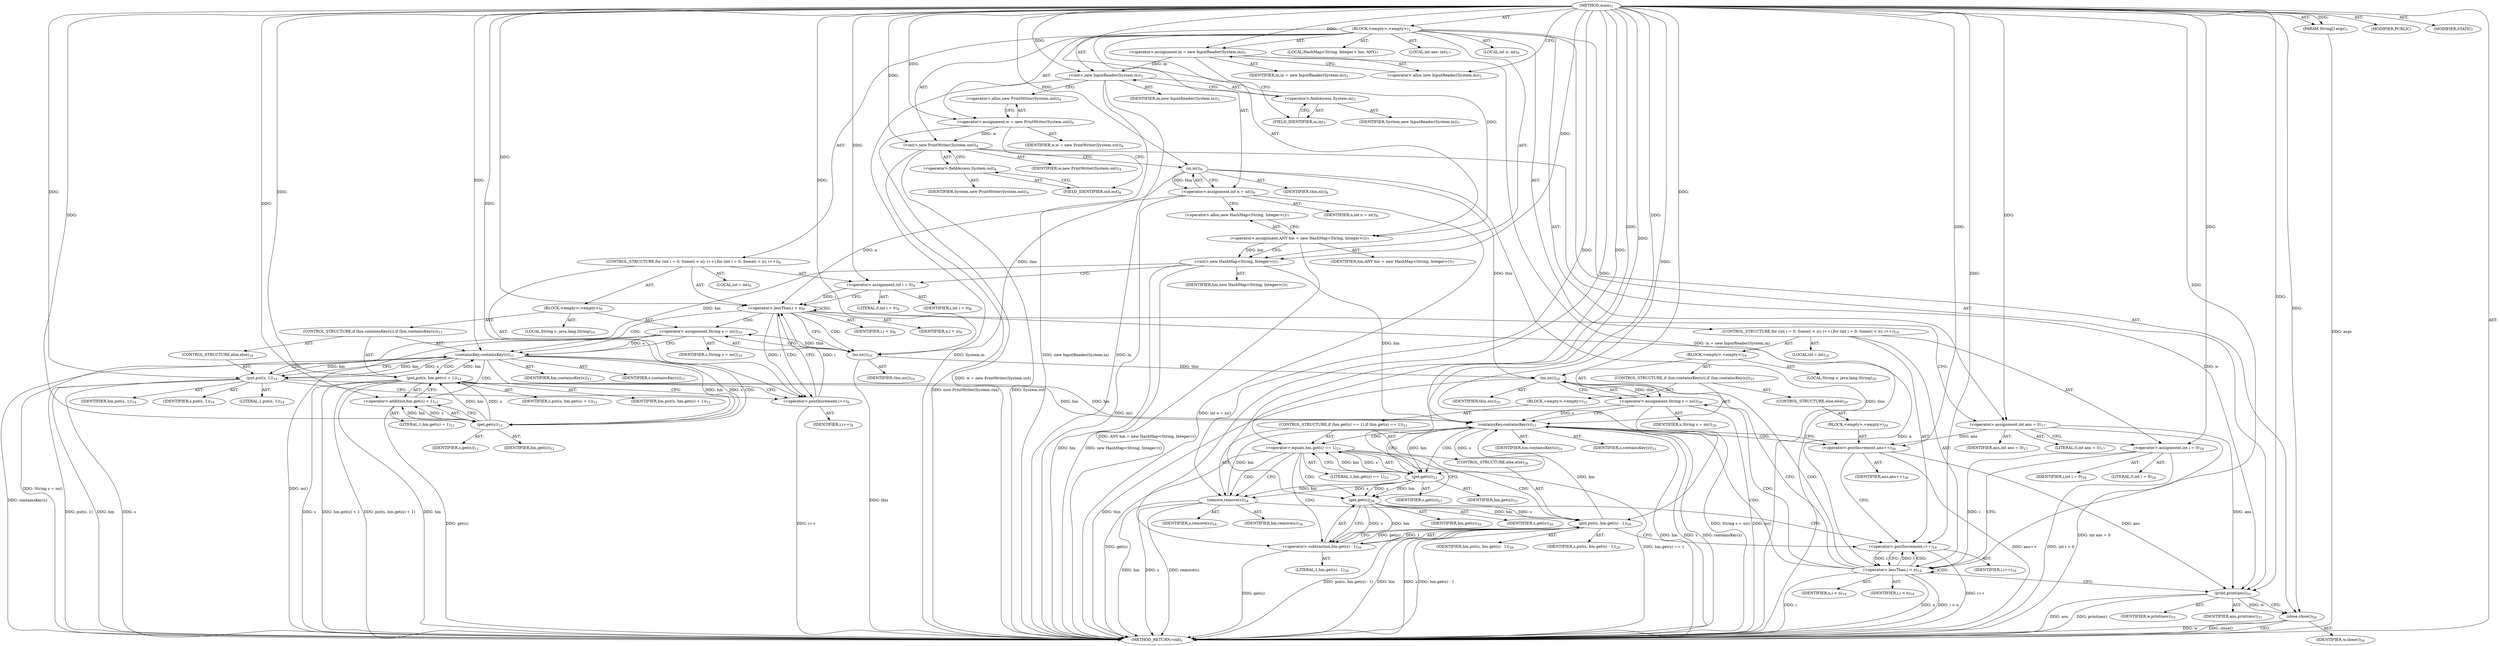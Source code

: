 digraph "main" {  
"19" [label = <(METHOD,main)<SUB>1</SUB>> ]
"20" [label = <(PARAM,String[] args)<SUB>1</SUB>> ]
"21" [label = <(BLOCK,&lt;empty&gt;,&lt;empty&gt;)<SUB>2</SUB>> ]
"22" [label = <(&lt;operator&gt;.assignment,in = new InputReader(System.in))<SUB>3</SUB>> ]
"23" [label = <(IDENTIFIER,in,in = new InputReader(System.in))<SUB>3</SUB>> ]
"24" [label = <(&lt;operator&gt;.alloc,new InputReader(System.in))<SUB>3</SUB>> ]
"25" [label = <(&lt;init&gt;,new InputReader(System.in))<SUB>3</SUB>> ]
"26" [label = <(IDENTIFIER,in,new InputReader(System.in))<SUB>3</SUB>> ]
"27" [label = <(&lt;operator&gt;.fieldAccess,System.in)<SUB>3</SUB>> ]
"28" [label = <(IDENTIFIER,System,new InputReader(System.in))<SUB>3</SUB>> ]
"29" [label = <(FIELD_IDENTIFIER,in,in)<SUB>3</SUB>> ]
"30" [label = <(&lt;operator&gt;.assignment,w = new PrintWriter(System.out))<SUB>4</SUB>> ]
"31" [label = <(IDENTIFIER,w,w = new PrintWriter(System.out))<SUB>4</SUB>> ]
"32" [label = <(&lt;operator&gt;.alloc,new PrintWriter(System.out))<SUB>4</SUB>> ]
"33" [label = <(&lt;init&gt;,new PrintWriter(System.out))<SUB>4</SUB>> ]
"34" [label = <(IDENTIFIER,w,new PrintWriter(System.out))<SUB>4</SUB>> ]
"35" [label = <(&lt;operator&gt;.fieldAccess,System.out)<SUB>4</SUB>> ]
"36" [label = <(IDENTIFIER,System,new PrintWriter(System.out))<SUB>4</SUB>> ]
"37" [label = <(FIELD_IDENTIFIER,out,out)<SUB>4</SUB>> ]
"38" [label = <(LOCAL,int n: int)<SUB>6</SUB>> ]
"39" [label = <(&lt;operator&gt;.assignment,int n = ni())<SUB>6</SUB>> ]
"40" [label = <(IDENTIFIER,n,int n = ni())<SUB>6</SUB>> ]
"41" [label = <(ni,ni())<SUB>6</SUB>> ]
"42" [label = <(IDENTIFIER,this,ni())<SUB>6</SUB>> ]
"4" [label = <(LOCAL,HashMap&lt;String, Integer&gt; hm: ANY)<SUB>7</SUB>> ]
"43" [label = <(&lt;operator&gt;.assignment,ANY hm = new HashMap&lt;String, Integer&gt;())<SUB>7</SUB>> ]
"44" [label = <(IDENTIFIER,hm,ANY hm = new HashMap&lt;String, Integer&gt;())<SUB>7</SUB>> ]
"45" [label = <(&lt;operator&gt;.alloc,new HashMap&lt;String, Integer&gt;())<SUB>7</SUB>> ]
"46" [label = <(&lt;init&gt;,new HashMap&lt;String, Integer&gt;())<SUB>7</SUB>> ]
"3" [label = <(IDENTIFIER,hm,new HashMap&lt;String, Integer&gt;())<SUB>7</SUB>> ]
"47" [label = <(CONTROL_STRUCTURE,for (int i = 0; Some(i &lt; n); i++),for (int i = 0; Some(i &lt; n); i++))<SUB>8</SUB>> ]
"48" [label = <(LOCAL,int i: int)<SUB>8</SUB>> ]
"49" [label = <(&lt;operator&gt;.assignment,int i = 0)<SUB>8</SUB>> ]
"50" [label = <(IDENTIFIER,i,int i = 0)<SUB>8</SUB>> ]
"51" [label = <(LITERAL,0,int i = 0)<SUB>8</SUB>> ]
"52" [label = <(&lt;operator&gt;.lessThan,i &lt; n)<SUB>8</SUB>> ]
"53" [label = <(IDENTIFIER,i,i &lt; n)<SUB>8</SUB>> ]
"54" [label = <(IDENTIFIER,n,i &lt; n)<SUB>8</SUB>> ]
"55" [label = <(&lt;operator&gt;.postIncrement,i++)<SUB>8</SUB>> ]
"56" [label = <(IDENTIFIER,i,i++)<SUB>8</SUB>> ]
"57" [label = <(BLOCK,&lt;empty&gt;,&lt;empty&gt;)<SUB>9</SUB>> ]
"58" [label = <(LOCAL,String s: java.lang.String)<SUB>10</SUB>> ]
"59" [label = <(&lt;operator&gt;.assignment,String s = ns())<SUB>10</SUB>> ]
"60" [label = <(IDENTIFIER,s,String s = ns())<SUB>10</SUB>> ]
"61" [label = <(ns,ns())<SUB>10</SUB>> ]
"62" [label = <(IDENTIFIER,this,ns())<SUB>10</SUB>> ]
"63" [label = <(CONTROL_STRUCTURE,if (hm.containsKey(s)),if (hm.containsKey(s)))<SUB>11</SUB>> ]
"64" [label = <(containsKey,containsKey(s))<SUB>11</SUB>> ]
"65" [label = <(IDENTIFIER,hm,containsKey(s))<SUB>11</SUB>> ]
"66" [label = <(IDENTIFIER,s,containsKey(s))<SUB>11</SUB>> ]
"67" [label = <(put,put(s, hm.get(s) + 1))<SUB>12</SUB>> ]
"68" [label = <(IDENTIFIER,hm,put(s, hm.get(s) + 1))<SUB>12</SUB>> ]
"69" [label = <(IDENTIFIER,s,put(s, hm.get(s) + 1))<SUB>12</SUB>> ]
"70" [label = <(&lt;operator&gt;.addition,hm.get(s) + 1)<SUB>12</SUB>> ]
"71" [label = <(get,get(s))<SUB>12</SUB>> ]
"72" [label = <(IDENTIFIER,hm,get(s))<SUB>12</SUB>> ]
"73" [label = <(IDENTIFIER,s,get(s))<SUB>12</SUB>> ]
"74" [label = <(LITERAL,1,hm.get(s) + 1)<SUB>12</SUB>> ]
"75" [label = <(CONTROL_STRUCTURE,else,else)<SUB>14</SUB>> ]
"76" [label = <(put,put(s, 1))<SUB>14</SUB>> ]
"77" [label = <(IDENTIFIER,hm,put(s, 1))<SUB>14</SUB>> ]
"78" [label = <(IDENTIFIER,s,put(s, 1))<SUB>14</SUB>> ]
"79" [label = <(LITERAL,1,put(s, 1))<SUB>14</SUB>> ]
"80" [label = <(LOCAL,int ans: int)<SUB>17</SUB>> ]
"81" [label = <(&lt;operator&gt;.assignment,int ans = 0)<SUB>17</SUB>> ]
"82" [label = <(IDENTIFIER,ans,int ans = 0)<SUB>17</SUB>> ]
"83" [label = <(LITERAL,0,int ans = 0)<SUB>17</SUB>> ]
"84" [label = <(CONTROL_STRUCTURE,for (int i = 0; Some(i &lt; n); i++),for (int i = 0; Some(i &lt; n); i++))<SUB>18</SUB>> ]
"85" [label = <(LOCAL,int i: int)<SUB>18</SUB>> ]
"86" [label = <(&lt;operator&gt;.assignment,int i = 0)<SUB>18</SUB>> ]
"87" [label = <(IDENTIFIER,i,int i = 0)<SUB>18</SUB>> ]
"88" [label = <(LITERAL,0,int i = 0)<SUB>18</SUB>> ]
"89" [label = <(&lt;operator&gt;.lessThan,i &lt; n)<SUB>18</SUB>> ]
"90" [label = <(IDENTIFIER,i,i &lt; n)<SUB>18</SUB>> ]
"91" [label = <(IDENTIFIER,n,i &lt; n)<SUB>18</SUB>> ]
"92" [label = <(&lt;operator&gt;.postIncrement,i++)<SUB>18</SUB>> ]
"93" [label = <(IDENTIFIER,i,i++)<SUB>18</SUB>> ]
"94" [label = <(BLOCK,&lt;empty&gt;,&lt;empty&gt;)<SUB>19</SUB>> ]
"95" [label = <(LOCAL,String s: java.lang.String)<SUB>20</SUB>> ]
"96" [label = <(&lt;operator&gt;.assignment,String s = ns())<SUB>20</SUB>> ]
"97" [label = <(IDENTIFIER,s,String s = ns())<SUB>20</SUB>> ]
"98" [label = <(ns,ns())<SUB>20</SUB>> ]
"99" [label = <(IDENTIFIER,this,ns())<SUB>20</SUB>> ]
"100" [label = <(CONTROL_STRUCTURE,if (hm.containsKey(s)),if (hm.containsKey(s)))<SUB>21</SUB>> ]
"101" [label = <(containsKey,containsKey(s))<SUB>21</SUB>> ]
"102" [label = <(IDENTIFIER,hm,containsKey(s))<SUB>21</SUB>> ]
"103" [label = <(IDENTIFIER,s,containsKey(s))<SUB>21</SUB>> ]
"104" [label = <(BLOCK,&lt;empty&gt;,&lt;empty&gt;)<SUB>22</SUB>> ]
"105" [label = <(CONTROL_STRUCTURE,if (hm.get(s) == 1),if (hm.get(s) == 1))<SUB>23</SUB>> ]
"106" [label = <(&lt;operator&gt;.equals,hm.get(s) == 1)<SUB>23</SUB>> ]
"107" [label = <(get,get(s))<SUB>23</SUB>> ]
"108" [label = <(IDENTIFIER,hm,get(s))<SUB>23</SUB>> ]
"109" [label = <(IDENTIFIER,s,get(s))<SUB>23</SUB>> ]
"110" [label = <(LITERAL,1,hm.get(s) == 1)<SUB>23</SUB>> ]
"111" [label = <(remove,remove(s))<SUB>24</SUB>> ]
"112" [label = <(IDENTIFIER,hm,remove(s))<SUB>24</SUB>> ]
"113" [label = <(IDENTIFIER,s,remove(s))<SUB>24</SUB>> ]
"114" [label = <(CONTROL_STRUCTURE,else,else)<SUB>26</SUB>> ]
"115" [label = <(put,put(s, hm.get(s) - 1))<SUB>26</SUB>> ]
"116" [label = <(IDENTIFIER,hm,put(s, hm.get(s) - 1))<SUB>26</SUB>> ]
"117" [label = <(IDENTIFIER,s,put(s, hm.get(s) - 1))<SUB>26</SUB>> ]
"118" [label = <(&lt;operator&gt;.subtraction,hm.get(s) - 1)<SUB>26</SUB>> ]
"119" [label = <(get,get(s))<SUB>26</SUB>> ]
"120" [label = <(IDENTIFIER,hm,get(s))<SUB>26</SUB>> ]
"121" [label = <(IDENTIFIER,s,get(s))<SUB>26</SUB>> ]
"122" [label = <(LITERAL,1,hm.get(s) - 1)<SUB>26</SUB>> ]
"123" [label = <(CONTROL_STRUCTURE,else,else)<SUB>29</SUB>> ]
"124" [label = <(BLOCK,&lt;empty&gt;,&lt;empty&gt;)<SUB>29</SUB>> ]
"125" [label = <(&lt;operator&gt;.postIncrement,ans++)<SUB>30</SUB>> ]
"126" [label = <(IDENTIFIER,ans,ans++)<SUB>30</SUB>> ]
"127" [label = <(print,print(ans))<SUB>55</SUB>> ]
"128" [label = <(IDENTIFIER,w,print(ans))<SUB>55</SUB>> ]
"129" [label = <(IDENTIFIER,ans,print(ans))<SUB>55</SUB>> ]
"130" [label = <(close,close())<SUB>56</SUB>> ]
"131" [label = <(IDENTIFIER,w,close())<SUB>56</SUB>> ]
"132" [label = <(MODIFIER,PUBLIC)> ]
"133" [label = <(MODIFIER,STATIC)> ]
"134" [label = <(METHOD_RETURN,void)<SUB>1</SUB>> ]
  "19" -> "20"  [ label = "AST: "] 
  "19" -> "21"  [ label = "AST: "] 
  "19" -> "132"  [ label = "AST: "] 
  "19" -> "133"  [ label = "AST: "] 
  "19" -> "134"  [ label = "AST: "] 
  "21" -> "22"  [ label = "AST: "] 
  "21" -> "25"  [ label = "AST: "] 
  "21" -> "30"  [ label = "AST: "] 
  "21" -> "33"  [ label = "AST: "] 
  "21" -> "38"  [ label = "AST: "] 
  "21" -> "39"  [ label = "AST: "] 
  "21" -> "4"  [ label = "AST: "] 
  "21" -> "43"  [ label = "AST: "] 
  "21" -> "46"  [ label = "AST: "] 
  "21" -> "47"  [ label = "AST: "] 
  "21" -> "80"  [ label = "AST: "] 
  "21" -> "81"  [ label = "AST: "] 
  "21" -> "84"  [ label = "AST: "] 
  "21" -> "127"  [ label = "AST: "] 
  "21" -> "130"  [ label = "AST: "] 
  "22" -> "23"  [ label = "AST: "] 
  "22" -> "24"  [ label = "AST: "] 
  "25" -> "26"  [ label = "AST: "] 
  "25" -> "27"  [ label = "AST: "] 
  "27" -> "28"  [ label = "AST: "] 
  "27" -> "29"  [ label = "AST: "] 
  "30" -> "31"  [ label = "AST: "] 
  "30" -> "32"  [ label = "AST: "] 
  "33" -> "34"  [ label = "AST: "] 
  "33" -> "35"  [ label = "AST: "] 
  "35" -> "36"  [ label = "AST: "] 
  "35" -> "37"  [ label = "AST: "] 
  "39" -> "40"  [ label = "AST: "] 
  "39" -> "41"  [ label = "AST: "] 
  "41" -> "42"  [ label = "AST: "] 
  "43" -> "44"  [ label = "AST: "] 
  "43" -> "45"  [ label = "AST: "] 
  "46" -> "3"  [ label = "AST: "] 
  "47" -> "48"  [ label = "AST: "] 
  "47" -> "49"  [ label = "AST: "] 
  "47" -> "52"  [ label = "AST: "] 
  "47" -> "55"  [ label = "AST: "] 
  "47" -> "57"  [ label = "AST: "] 
  "49" -> "50"  [ label = "AST: "] 
  "49" -> "51"  [ label = "AST: "] 
  "52" -> "53"  [ label = "AST: "] 
  "52" -> "54"  [ label = "AST: "] 
  "55" -> "56"  [ label = "AST: "] 
  "57" -> "58"  [ label = "AST: "] 
  "57" -> "59"  [ label = "AST: "] 
  "57" -> "63"  [ label = "AST: "] 
  "59" -> "60"  [ label = "AST: "] 
  "59" -> "61"  [ label = "AST: "] 
  "61" -> "62"  [ label = "AST: "] 
  "63" -> "64"  [ label = "AST: "] 
  "63" -> "67"  [ label = "AST: "] 
  "63" -> "75"  [ label = "AST: "] 
  "64" -> "65"  [ label = "AST: "] 
  "64" -> "66"  [ label = "AST: "] 
  "67" -> "68"  [ label = "AST: "] 
  "67" -> "69"  [ label = "AST: "] 
  "67" -> "70"  [ label = "AST: "] 
  "70" -> "71"  [ label = "AST: "] 
  "70" -> "74"  [ label = "AST: "] 
  "71" -> "72"  [ label = "AST: "] 
  "71" -> "73"  [ label = "AST: "] 
  "75" -> "76"  [ label = "AST: "] 
  "76" -> "77"  [ label = "AST: "] 
  "76" -> "78"  [ label = "AST: "] 
  "76" -> "79"  [ label = "AST: "] 
  "81" -> "82"  [ label = "AST: "] 
  "81" -> "83"  [ label = "AST: "] 
  "84" -> "85"  [ label = "AST: "] 
  "84" -> "86"  [ label = "AST: "] 
  "84" -> "89"  [ label = "AST: "] 
  "84" -> "92"  [ label = "AST: "] 
  "84" -> "94"  [ label = "AST: "] 
  "86" -> "87"  [ label = "AST: "] 
  "86" -> "88"  [ label = "AST: "] 
  "89" -> "90"  [ label = "AST: "] 
  "89" -> "91"  [ label = "AST: "] 
  "92" -> "93"  [ label = "AST: "] 
  "94" -> "95"  [ label = "AST: "] 
  "94" -> "96"  [ label = "AST: "] 
  "94" -> "100"  [ label = "AST: "] 
  "96" -> "97"  [ label = "AST: "] 
  "96" -> "98"  [ label = "AST: "] 
  "98" -> "99"  [ label = "AST: "] 
  "100" -> "101"  [ label = "AST: "] 
  "100" -> "104"  [ label = "AST: "] 
  "100" -> "123"  [ label = "AST: "] 
  "101" -> "102"  [ label = "AST: "] 
  "101" -> "103"  [ label = "AST: "] 
  "104" -> "105"  [ label = "AST: "] 
  "105" -> "106"  [ label = "AST: "] 
  "105" -> "111"  [ label = "AST: "] 
  "105" -> "114"  [ label = "AST: "] 
  "106" -> "107"  [ label = "AST: "] 
  "106" -> "110"  [ label = "AST: "] 
  "107" -> "108"  [ label = "AST: "] 
  "107" -> "109"  [ label = "AST: "] 
  "111" -> "112"  [ label = "AST: "] 
  "111" -> "113"  [ label = "AST: "] 
  "114" -> "115"  [ label = "AST: "] 
  "115" -> "116"  [ label = "AST: "] 
  "115" -> "117"  [ label = "AST: "] 
  "115" -> "118"  [ label = "AST: "] 
  "118" -> "119"  [ label = "AST: "] 
  "118" -> "122"  [ label = "AST: "] 
  "119" -> "120"  [ label = "AST: "] 
  "119" -> "121"  [ label = "AST: "] 
  "123" -> "124"  [ label = "AST: "] 
  "124" -> "125"  [ label = "AST: "] 
  "125" -> "126"  [ label = "AST: "] 
  "127" -> "128"  [ label = "AST: "] 
  "127" -> "129"  [ label = "AST: "] 
  "130" -> "131"  [ label = "AST: "] 
  "22" -> "29"  [ label = "CFG: "] 
  "25" -> "32"  [ label = "CFG: "] 
  "30" -> "37"  [ label = "CFG: "] 
  "33" -> "41"  [ label = "CFG: "] 
  "39" -> "45"  [ label = "CFG: "] 
  "43" -> "46"  [ label = "CFG: "] 
  "46" -> "49"  [ label = "CFG: "] 
  "81" -> "86"  [ label = "CFG: "] 
  "127" -> "130"  [ label = "CFG: "] 
  "130" -> "134"  [ label = "CFG: "] 
  "24" -> "22"  [ label = "CFG: "] 
  "27" -> "25"  [ label = "CFG: "] 
  "32" -> "30"  [ label = "CFG: "] 
  "35" -> "33"  [ label = "CFG: "] 
  "41" -> "39"  [ label = "CFG: "] 
  "45" -> "43"  [ label = "CFG: "] 
  "49" -> "52"  [ label = "CFG: "] 
  "52" -> "61"  [ label = "CFG: "] 
  "52" -> "81"  [ label = "CFG: "] 
  "55" -> "52"  [ label = "CFG: "] 
  "86" -> "89"  [ label = "CFG: "] 
  "89" -> "98"  [ label = "CFG: "] 
  "89" -> "127"  [ label = "CFG: "] 
  "92" -> "89"  [ label = "CFG: "] 
  "29" -> "27"  [ label = "CFG: "] 
  "37" -> "35"  [ label = "CFG: "] 
  "59" -> "64"  [ label = "CFG: "] 
  "96" -> "101"  [ label = "CFG: "] 
  "61" -> "59"  [ label = "CFG: "] 
  "64" -> "71"  [ label = "CFG: "] 
  "64" -> "76"  [ label = "CFG: "] 
  "67" -> "55"  [ label = "CFG: "] 
  "98" -> "96"  [ label = "CFG: "] 
  "101" -> "107"  [ label = "CFG: "] 
  "101" -> "125"  [ label = "CFG: "] 
  "70" -> "67"  [ label = "CFG: "] 
  "76" -> "55"  [ label = "CFG: "] 
  "71" -> "70"  [ label = "CFG: "] 
  "106" -> "111"  [ label = "CFG: "] 
  "106" -> "119"  [ label = "CFG: "] 
  "111" -> "92"  [ label = "CFG: "] 
  "125" -> "92"  [ label = "CFG: "] 
  "107" -> "106"  [ label = "CFG: "] 
  "115" -> "92"  [ label = "CFG: "] 
  "118" -> "115"  [ label = "CFG: "] 
  "119" -> "118"  [ label = "CFG: "] 
  "19" -> "24"  [ label = "CFG: "] 
  "20" -> "134"  [ label = "DDG: args"] 
  "22" -> "134"  [ label = "DDG: in = new InputReader(System.in)"] 
  "25" -> "134"  [ label = "DDG: in"] 
  "25" -> "134"  [ label = "DDG: System.in"] 
  "25" -> "134"  [ label = "DDG: new InputReader(System.in)"] 
  "30" -> "134"  [ label = "DDG: w = new PrintWriter(System.out)"] 
  "33" -> "134"  [ label = "DDG: System.out"] 
  "33" -> "134"  [ label = "DDG: new PrintWriter(System.out)"] 
  "41" -> "134"  [ label = "DDG: this"] 
  "39" -> "134"  [ label = "DDG: ni()"] 
  "39" -> "134"  [ label = "DDG: int n = ni()"] 
  "43" -> "134"  [ label = "DDG: ANY hm = new HashMap&lt;String, Integer&gt;()"] 
  "46" -> "134"  [ label = "DDG: hm"] 
  "46" -> "134"  [ label = "DDG: new HashMap&lt;String, Integer&gt;()"] 
  "81" -> "134"  [ label = "DDG: int ans = 0"] 
  "86" -> "134"  [ label = "DDG: int i = 0"] 
  "89" -> "134"  [ label = "DDG: i"] 
  "89" -> "134"  [ label = "DDG: n"] 
  "89" -> "134"  [ label = "DDG: i &lt; n"] 
  "127" -> "134"  [ label = "DDG: ans"] 
  "127" -> "134"  [ label = "DDG: print(ans)"] 
  "130" -> "134"  [ label = "DDG: w"] 
  "130" -> "134"  [ label = "DDG: close()"] 
  "98" -> "134"  [ label = "DDG: this"] 
  "96" -> "134"  [ label = "DDG: ns()"] 
  "96" -> "134"  [ label = "DDG: String s = ns()"] 
  "101" -> "134"  [ label = "DDG: hm"] 
  "101" -> "134"  [ label = "DDG: s"] 
  "101" -> "134"  [ label = "DDG: containsKey(s)"] 
  "125" -> "134"  [ label = "DDG: ans++"] 
  "106" -> "134"  [ label = "DDG: get(s)"] 
  "106" -> "134"  [ label = "DDG: hm.get(s) == 1"] 
  "115" -> "134"  [ label = "DDG: hm"] 
  "115" -> "134"  [ label = "DDG: s"] 
  "118" -> "134"  [ label = "DDG: get(s)"] 
  "115" -> "134"  [ label = "DDG: hm.get(s) - 1"] 
  "115" -> "134"  [ label = "DDG: put(s, hm.get(s) - 1)"] 
  "111" -> "134"  [ label = "DDG: hm"] 
  "111" -> "134"  [ label = "DDG: s"] 
  "111" -> "134"  [ label = "DDG: remove(s)"] 
  "92" -> "134"  [ label = "DDG: i++"] 
  "61" -> "134"  [ label = "DDG: this"] 
  "59" -> "134"  [ label = "DDG: ns()"] 
  "59" -> "134"  [ label = "DDG: String s = ns()"] 
  "64" -> "134"  [ label = "DDG: containsKey(s)"] 
  "76" -> "134"  [ label = "DDG: hm"] 
  "76" -> "134"  [ label = "DDG: s"] 
  "76" -> "134"  [ label = "DDG: put(s, 1)"] 
  "67" -> "134"  [ label = "DDG: hm"] 
  "67" -> "134"  [ label = "DDG: s"] 
  "70" -> "134"  [ label = "DDG: get(s)"] 
  "67" -> "134"  [ label = "DDG: hm.get(s) + 1"] 
  "67" -> "134"  [ label = "DDG: put(s, hm.get(s) + 1)"] 
  "55" -> "134"  [ label = "DDG: i++"] 
  "19" -> "20"  [ label = "DDG: "] 
  "19" -> "22"  [ label = "DDG: "] 
  "19" -> "30"  [ label = "DDG: "] 
  "41" -> "39"  [ label = "DDG: this"] 
  "19" -> "43"  [ label = "DDG: "] 
  "19" -> "81"  [ label = "DDG: "] 
  "22" -> "25"  [ label = "DDG: in"] 
  "19" -> "25"  [ label = "DDG: "] 
  "30" -> "33"  [ label = "DDG: w"] 
  "19" -> "33"  [ label = "DDG: "] 
  "43" -> "46"  [ label = "DDG: hm"] 
  "19" -> "46"  [ label = "DDG: "] 
  "19" -> "49"  [ label = "DDG: "] 
  "19" -> "86"  [ label = "DDG: "] 
  "33" -> "127"  [ label = "DDG: w"] 
  "19" -> "127"  [ label = "DDG: "] 
  "81" -> "127"  [ label = "DDG: ans"] 
  "125" -> "127"  [ label = "DDG: ans"] 
  "127" -> "130"  [ label = "DDG: w"] 
  "19" -> "130"  [ label = "DDG: "] 
  "19" -> "41"  [ label = "DDG: "] 
  "49" -> "52"  [ label = "DDG: i"] 
  "55" -> "52"  [ label = "DDG: i"] 
  "19" -> "52"  [ label = "DDG: "] 
  "39" -> "52"  [ label = "DDG: n"] 
  "52" -> "55"  [ label = "DDG: i"] 
  "19" -> "55"  [ label = "DDG: "] 
  "61" -> "59"  [ label = "DDG: this"] 
  "86" -> "89"  [ label = "DDG: i"] 
  "92" -> "89"  [ label = "DDG: i"] 
  "19" -> "89"  [ label = "DDG: "] 
  "52" -> "89"  [ label = "DDG: n"] 
  "89" -> "92"  [ label = "DDG: i"] 
  "19" -> "92"  [ label = "DDG: "] 
  "98" -> "96"  [ label = "DDG: this"] 
  "41" -> "61"  [ label = "DDG: this"] 
  "19" -> "61"  [ label = "DDG: "] 
  "46" -> "64"  [ label = "DDG: hm"] 
  "76" -> "64"  [ label = "DDG: hm"] 
  "67" -> "64"  [ label = "DDG: hm"] 
  "19" -> "64"  [ label = "DDG: "] 
  "59" -> "64"  [ label = "DDG: s"] 
  "71" -> "67"  [ label = "DDG: hm"] 
  "19" -> "67"  [ label = "DDG: "] 
  "71" -> "67"  [ label = "DDG: s"] 
  "41" -> "98"  [ label = "DDG: this"] 
  "61" -> "98"  [ label = "DDG: this"] 
  "19" -> "98"  [ label = "DDG: "] 
  "46" -> "101"  [ label = "DDG: hm"] 
  "115" -> "101"  [ label = "DDG: hm"] 
  "111" -> "101"  [ label = "DDG: hm"] 
  "76" -> "101"  [ label = "DDG: hm"] 
  "67" -> "101"  [ label = "DDG: hm"] 
  "19" -> "101"  [ label = "DDG: "] 
  "96" -> "101"  [ label = "DDG: s"] 
  "71" -> "70"  [ label = "DDG: hm"] 
  "71" -> "70"  [ label = "DDG: s"] 
  "19" -> "70"  [ label = "DDG: "] 
  "64" -> "76"  [ label = "DDG: hm"] 
  "19" -> "76"  [ label = "DDG: "] 
  "64" -> "76"  [ label = "DDG: s"] 
  "64" -> "71"  [ label = "DDG: hm"] 
  "19" -> "71"  [ label = "DDG: "] 
  "64" -> "71"  [ label = "DDG: s"] 
  "107" -> "106"  [ label = "DDG: hm"] 
  "107" -> "106"  [ label = "DDG: s"] 
  "19" -> "106"  [ label = "DDG: "] 
  "107" -> "111"  [ label = "DDG: hm"] 
  "19" -> "111"  [ label = "DDG: "] 
  "107" -> "111"  [ label = "DDG: s"] 
  "81" -> "125"  [ label = "DDG: ans"] 
  "19" -> "125"  [ label = "DDG: "] 
  "101" -> "107"  [ label = "DDG: hm"] 
  "19" -> "107"  [ label = "DDG: "] 
  "101" -> "107"  [ label = "DDG: s"] 
  "119" -> "115"  [ label = "DDG: hm"] 
  "19" -> "115"  [ label = "DDG: "] 
  "119" -> "115"  [ label = "DDG: s"] 
  "118" -> "115"  [ label = "DDG: get(s)"] 
  "118" -> "115"  [ label = "DDG: 1"] 
  "119" -> "118"  [ label = "DDG: hm"] 
  "119" -> "118"  [ label = "DDG: s"] 
  "19" -> "118"  [ label = "DDG: "] 
  "107" -> "119"  [ label = "DDG: hm"] 
  "19" -> "119"  [ label = "DDG: "] 
  "107" -> "119"  [ label = "DDG: s"] 
  "52" -> "64"  [ label = "CDG: "] 
  "52" -> "52"  [ label = "CDG: "] 
  "52" -> "59"  [ label = "CDG: "] 
  "52" -> "61"  [ label = "CDG: "] 
  "52" -> "55"  [ label = "CDG: "] 
  "89" -> "96"  [ label = "CDG: "] 
  "89" -> "89"  [ label = "CDG: "] 
  "89" -> "98"  [ label = "CDG: "] 
  "89" -> "92"  [ label = "CDG: "] 
  "89" -> "101"  [ label = "CDG: "] 
  "64" -> "67"  [ label = "CDG: "] 
  "64" -> "76"  [ label = "CDG: "] 
  "64" -> "71"  [ label = "CDG: "] 
  "64" -> "70"  [ label = "CDG: "] 
  "101" -> "107"  [ label = "CDG: "] 
  "101" -> "106"  [ label = "CDG: "] 
  "101" -> "125"  [ label = "CDG: "] 
  "106" -> "115"  [ label = "CDG: "] 
  "106" -> "119"  [ label = "CDG: "] 
  "106" -> "118"  [ label = "CDG: "] 
  "106" -> "111"  [ label = "CDG: "] 
}
